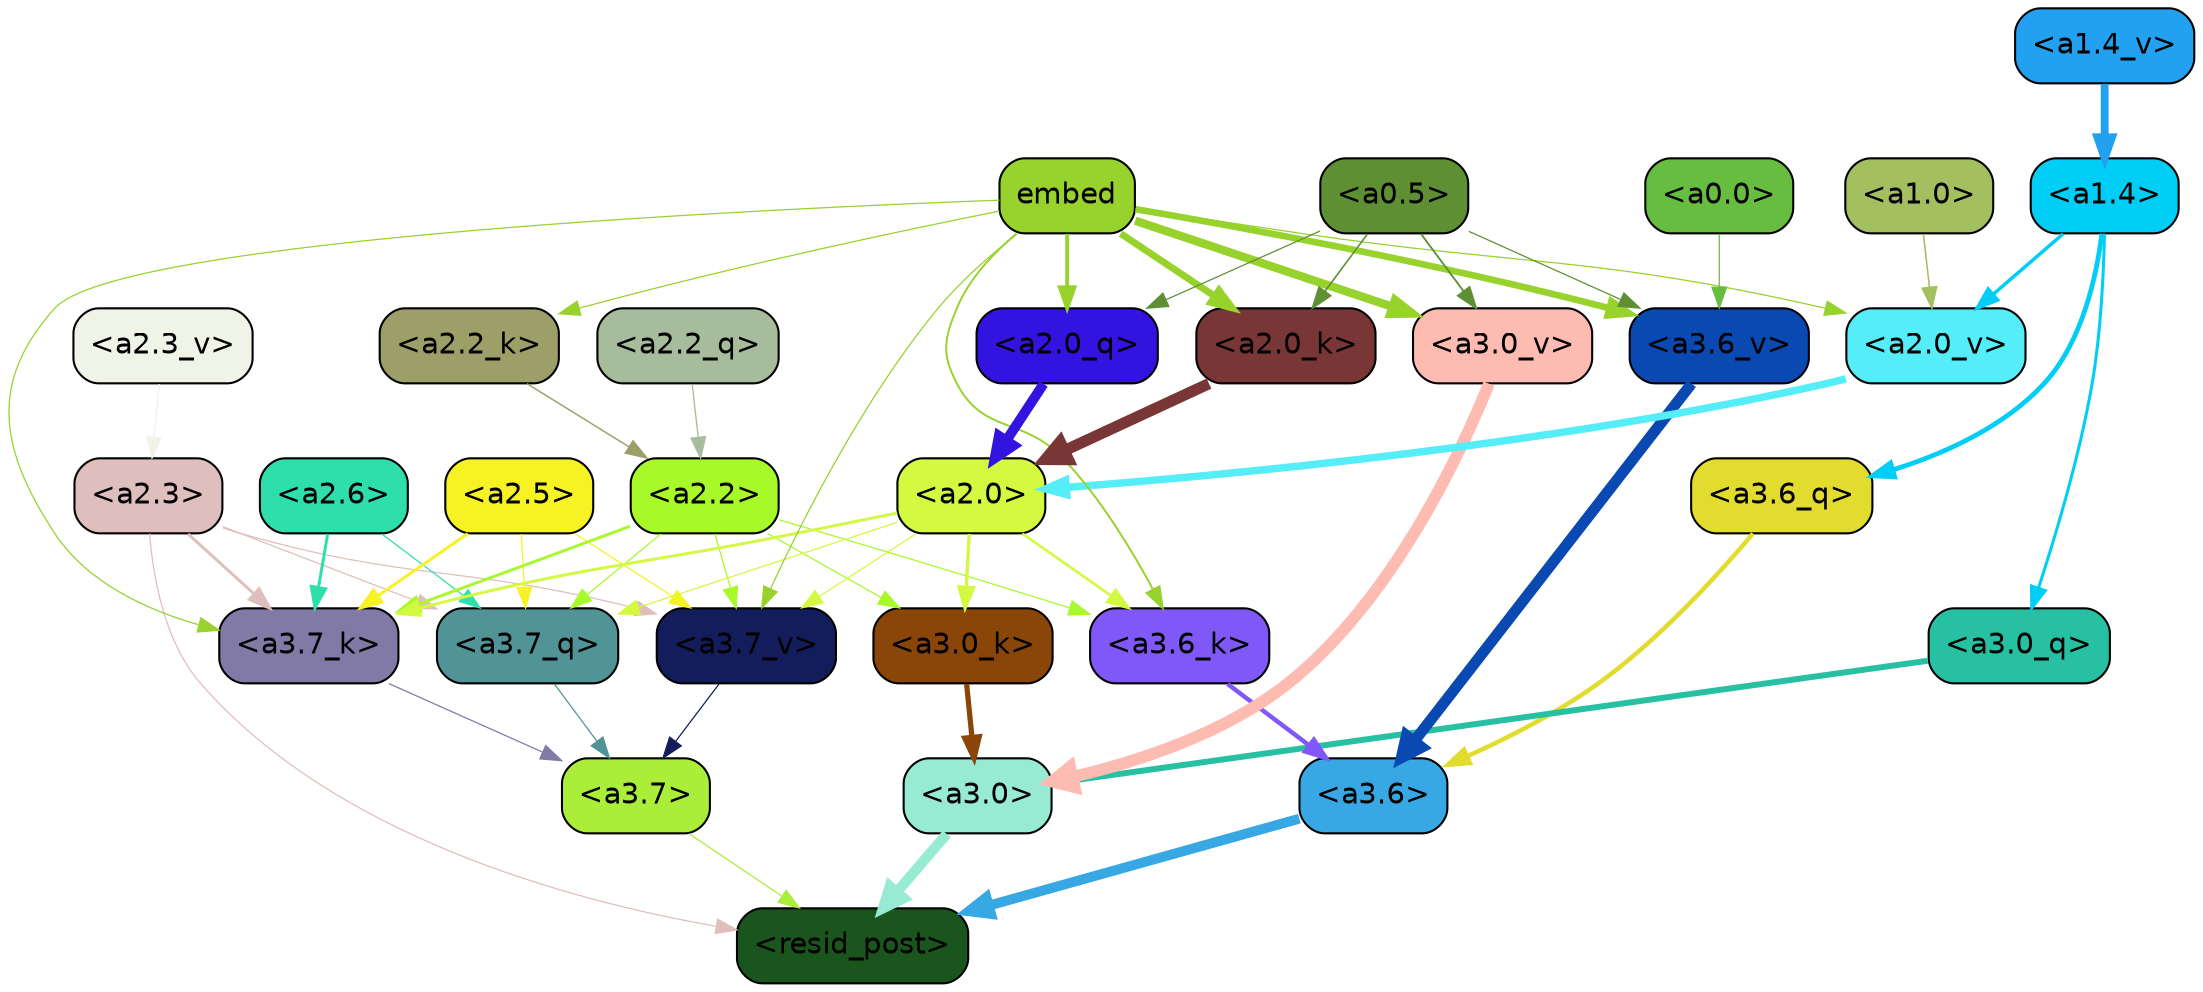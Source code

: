 strict digraph "" {
	graph [bgcolor=transparent,
		layout=dot,
		overlap=false,
		splines=true
	];
	"<a3.7>"	[color=black,
		fillcolor="#abee39",
		fontname=Helvetica,
		shape=box,
		style="filled, rounded"];
	"<resid_post>"	[color=black,
		fillcolor="#1a551d",
		fontname=Helvetica,
		shape=box,
		style="filled, rounded"];
	"<a3.7>" -> "<resid_post>"	[color="#abee39",
		penwidth=0.6];
	"<a3.6>"	[color=black,
		fillcolor="#37a8e4",
		fontname=Helvetica,
		shape=box,
		style="filled, rounded"];
	"<a3.6>" -> "<resid_post>"	[color="#37a8e4",
		penwidth=4.749041676521301];
	"<a3.0>"	[color=black,
		fillcolor="#97ebd2",
		fontname=Helvetica,
		shape=box,
		style="filled, rounded"];
	"<a3.0>" -> "<resid_post>"	[color="#97ebd2",
		penwidth=5.004215121269226];
	"<a2.3>"	[color=black,
		fillcolor="#debfbd",
		fontname=Helvetica,
		shape=box,
		style="filled, rounded"];
	"<a2.3>" -> "<resid_post>"	[color="#debfbd",
		penwidth=0.6];
	"<a3.7_q>"	[color=black,
		fillcolor="#519497",
		fontname=Helvetica,
		shape=box,
		style="filled, rounded"];
	"<a2.3>" -> "<a3.7_q>"	[color="#debfbd",
		penwidth=0.6];
	"<a3.7_k>"	[color=black,
		fillcolor="#8179a6",
		fontname=Helvetica,
		shape=box,
		style="filled, rounded"];
	"<a2.3>" -> "<a3.7_k>"	[color="#debfbd",
		penwidth=1.4391854107379913];
	"<a3.7_v>"	[color=black,
		fillcolor="#131d5b",
		fontname=Helvetica,
		shape=box,
		style="filled, rounded"];
	"<a2.3>" -> "<a3.7_v>"	[color="#debfbd",
		penwidth=0.6];
	"<a3.7_q>" -> "<a3.7>"	[color="#519497",
		penwidth=0.6];
	"<a3.6_q>"	[color=black,
		fillcolor="#e2dc2f",
		fontname=Helvetica,
		shape=box,
		style="filled, rounded"];
	"<a3.6_q>" -> "<a3.6>"	[color="#e2dc2f",
		penwidth=2.160832464694977];
	"<a3.0_q>"	[color=black,
		fillcolor="#27c0a2",
		fontname=Helvetica,
		shape=box,
		style="filled, rounded"];
	"<a3.0_q>" -> "<a3.0>"	[color="#27c0a2",
		penwidth=2.870753765106201];
	"<a3.7_k>" -> "<a3.7>"	[color="#8179a6",
		penwidth=0.6];
	"<a3.6_k>"	[color=black,
		fillcolor="#8058f7",
		fontname=Helvetica,
		shape=box,
		style="filled, rounded"];
	"<a3.6_k>" -> "<a3.6>"	[color="#8058f7",
		penwidth=2.13908451795578];
	"<a3.0_k>"	[color=black,
		fillcolor="#8a4609",
		fontname=Helvetica,
		shape=box,
		style="filled, rounded"];
	"<a3.0_k>" -> "<a3.0>"	[color="#8a4609",
		penwidth=2.520303964614868];
	"<a3.7_v>" -> "<a3.7>"	[color="#131d5b",
		penwidth=0.6];
	"<a3.6_v>"	[color=black,
		fillcolor="#0a49b1",
		fontname=Helvetica,
		shape=box,
		style="filled, rounded"];
	"<a3.6_v>" -> "<a3.6>"	[color="#0a49b1",
		penwidth=5.297133803367615];
	"<a3.0_v>"	[color=black,
		fillcolor="#febbb1",
		fontname=Helvetica,
		shape=box,
		style="filled, rounded"];
	"<a3.0_v>" -> "<a3.0>"	[color="#febbb1",
		penwidth=5.680712580680847];
	"<a2.6>"	[color=black,
		fillcolor="#2edfac",
		fontname=Helvetica,
		shape=box,
		style="filled, rounded"];
	"<a2.6>" -> "<a3.7_q>"	[color="#2edfac",
		penwidth=0.6];
	"<a2.6>" -> "<a3.7_k>"	[color="#2edfac",
		penwidth=1.4180794060230255];
	"<a2.5>"	[color=black,
		fillcolor="#f6f224",
		fontname=Helvetica,
		shape=box,
		style="filled, rounded"];
	"<a2.5>" -> "<a3.7_q>"	[color="#f6f224",
		penwidth=0.6];
	"<a2.5>" -> "<a3.7_k>"	[color="#f6f224",
		penwidth=1.4281435310840607];
	"<a2.5>" -> "<a3.7_v>"	[color="#f6f224",
		penwidth=0.6];
	"<a2.2>"	[color=black,
		fillcolor="#a8f92a",
		fontname=Helvetica,
		shape=box,
		style="filled, rounded"];
	"<a2.2>" -> "<a3.7_q>"	[color="#a8f92a",
		penwidth=0.6];
	"<a2.2>" -> "<a3.7_k>"	[color="#a8f92a",
		penwidth=1.3982512056827545];
	"<a2.2>" -> "<a3.6_k>"	[color="#a8f92a",
		penwidth=0.6];
	"<a2.2>" -> "<a3.0_k>"	[color="#a8f92a",
		penwidth=0.6];
	"<a2.2>" -> "<a3.7_v>"	[color="#a8f92a",
		penwidth=0.6];
	"<a2.0>"	[color=black,
		fillcolor="#d3f941",
		fontname=Helvetica,
		shape=box,
		style="filled, rounded"];
	"<a2.0>" -> "<a3.7_q>"	[color="#d3f941",
		penwidth=0.6];
	"<a2.0>" -> "<a3.7_k>"	[color="#d3f941",
		penwidth=1.404832512140274];
	"<a2.0>" -> "<a3.6_k>"	[color="#d3f941",
		penwidth=1.2708758115768433];
	"<a2.0>" -> "<a3.0_k>"	[color="#d3f941",
		penwidth=1.6207245588302612];
	"<a2.0>" -> "<a3.7_v>"	[color="#d3f941",
		penwidth=0.6];
	"<a1.4>"	[color=black,
		fillcolor="#01cef6",
		fontname=Helvetica,
		shape=box,
		style="filled, rounded"];
	"<a1.4>" -> "<a3.6_q>"	[color="#01cef6",
		penwidth=2.289449453353882];
	"<a1.4>" -> "<a3.0_q>"	[color="#01cef6",
		penwidth=1.4600623846054077];
	"<a2.0_v>"	[color=black,
		fillcolor="#54edf8",
		fontname=Helvetica,
		shape=box,
		style="filled, rounded"];
	"<a1.4>" -> "<a2.0_v>"	[color="#01cef6",
		penwidth=1.676277220249176];
	embed	[color=black,
		fillcolor="#97d22d",
		fontname=Helvetica,
		shape=box,
		style="filled, rounded"];
	embed -> "<a3.7_k>"	[color="#97d22d",
		penwidth=0.6];
	embed -> "<a3.6_k>"	[color="#97d22d",
		penwidth=0.9291638135910034];
	embed -> "<a3.7_v>"	[color="#97d22d",
		penwidth=0.6];
	embed -> "<a3.6_v>"	[color="#97d22d",
		penwidth=3.1808209121227264];
	embed -> "<a3.0_v>"	[color="#97d22d",
		penwidth=4.036660343408585];
	"<a2.0_q>"	[color=black,
		fillcolor="#3313df",
		fontname=Helvetica,
		shape=box,
		style="filled, rounded"];
	embed -> "<a2.0_q>"	[color="#97d22d",
		penwidth=1.8821641206741333];
	"<a2.2_k>"	[color=black,
		fillcolor="#9d9f68",
		fontname=Helvetica,
		shape=box,
		style="filled, rounded"];
	embed -> "<a2.2_k>"	[color="#97d22d",
		penwidth=0.6];
	"<a2.0_k>"	[color=black,
		fillcolor="#793636",
		fontname=Helvetica,
		shape=box,
		style="filled, rounded"];
	embed -> "<a2.0_k>"	[color="#97d22d",
		penwidth=3.3375256061553955];
	embed -> "<a2.0_v>"	[color="#97d22d",
		penwidth=0.6];
	"<a0.5>"	[color=black,
		fillcolor="#5e8f33",
		fontname=Helvetica,
		shape=box,
		style="filled, rounded"];
	"<a0.5>" -> "<a3.6_v>"	[color="#5e8f33",
		penwidth=0.6];
	"<a0.5>" -> "<a3.0_v>"	[color="#5e8f33",
		penwidth=0.8798569142818451];
	"<a0.5>" -> "<a2.0_q>"	[color="#5e8f33",
		penwidth=0.6];
	"<a0.5>" -> "<a2.0_k>"	[color="#5e8f33",
		penwidth=0.7782440185546875];
	"<a0.0>"	[color=black,
		fillcolor="#67bd40",
		fontname=Helvetica,
		shape=box,
		style="filled, rounded"];
	"<a0.0>" -> "<a3.6_v>"	[color="#67bd40",
		penwidth=0.6];
	"<a2.2_q>"	[color=black,
		fillcolor="#a6bc9c",
		fontname=Helvetica,
		shape=box,
		style="filled, rounded"];
	"<a2.2_q>" -> "<a2.2>"	[color="#a6bc9c",
		penwidth=0.6392357051372528];
	"<a2.0_q>" -> "<a2.0>"	[color="#3313df",
		penwidth=4.795779317617416];
	"<a2.2_k>" -> "<a2.2>"	[color="#9d9f68",
		penwidth=0.7060726433992386];
	"<a2.0_k>" -> "<a2.0>"	[color="#793636",
		penwidth=5.401692286133766];
	"<a2.3_v>"	[color=black,
		fillcolor="#eff4e7",
		fontname=Helvetica,
		shape=box,
		style="filled, rounded"];
	"<a2.3_v>" -> "<a2.3>"	[color="#eff4e7",
		penwidth=0.6];
	"<a2.0_v>" -> "<a2.0>"	[color="#54edf8",
		penwidth=3.56003999710083];
	"<a1.0>"	[color=black,
		fillcolor="#a3bf5f",
		fontname=Helvetica,
		shape=box,
		style="filled, rounded"];
	"<a1.0>" -> "<a2.0_v>"	[color="#a3bf5f",
		penwidth=0.7355214953422546];
	"<a1.4_v>"	[color=black,
		fillcolor="#23a1f1",
		fontname=Helvetica,
		shape=box,
		style="filled, rounded"];
	"<a1.4_v>" -> "<a1.4>"	[color="#23a1f1",
		penwidth=3.7673035860061646];
}
